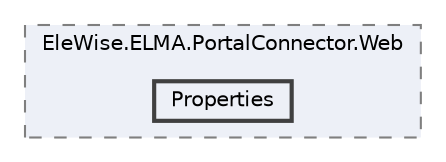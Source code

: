 digraph "Web/Modules/EleWise.ELMA.PortalConnector.Web/Properties"
{
 // LATEX_PDF_SIZE
  bgcolor="transparent";
  edge [fontname=Helvetica,fontsize=10,labelfontname=Helvetica,labelfontsize=10];
  node [fontname=Helvetica,fontsize=10,shape=box,height=0.2,width=0.4];
  compound=true
  subgraph clusterdir_8a5dab7c0abb90a8c796351aef4cd723 {
    graph [ bgcolor="#edf0f7", pencolor="grey50", label="EleWise.ELMA.PortalConnector.Web", fontname=Helvetica,fontsize=10 style="filled,dashed", URL="dir_8a5dab7c0abb90a8c796351aef4cd723.html",tooltip=""]
  dir_a7e7a457621300c4e359b07785489f6e [label="Properties", fillcolor="#edf0f7", color="grey25", style="filled,bold", URL="dir_a7e7a457621300c4e359b07785489f6e.html",tooltip=""];
  }
}
